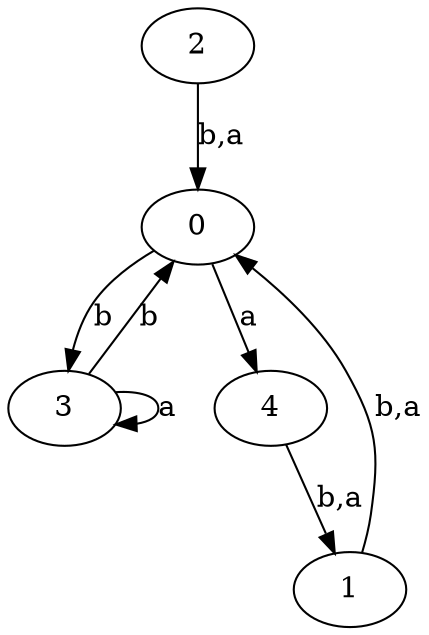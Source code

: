 digraph {
 ranksep=0.5;
 d2tdocpreamble = "\usetikzlibrary{automata}";
 d2tfigpreamble = "\tikzstyle{every state}= [ draw=blue!50,very thick,fill=blue!20]  \tikzstyle{auto}= [fill=white]";
 node [style="state"];
 edge [lblstyle="auto",topath="bend right", len=4  ]
  "0" [label="0",style = "state, initial"];
  "1" [label="1",];
  "2" [label="2",];
  "3" [label="3",style = "state, accepting"];
  "4" [label="4",];
  "0" -> "3" [label="b"];
  "0" -> "4" [label="a"];
  "1" -> "0" [label="b,a"];
  "2" -> "0" [label="b,a"];
  "3" -> "0" [label="b"];
  "3" -> "3" [label="a",topath="loop above"];
  "4" -> "1" [label="b,a"];
}